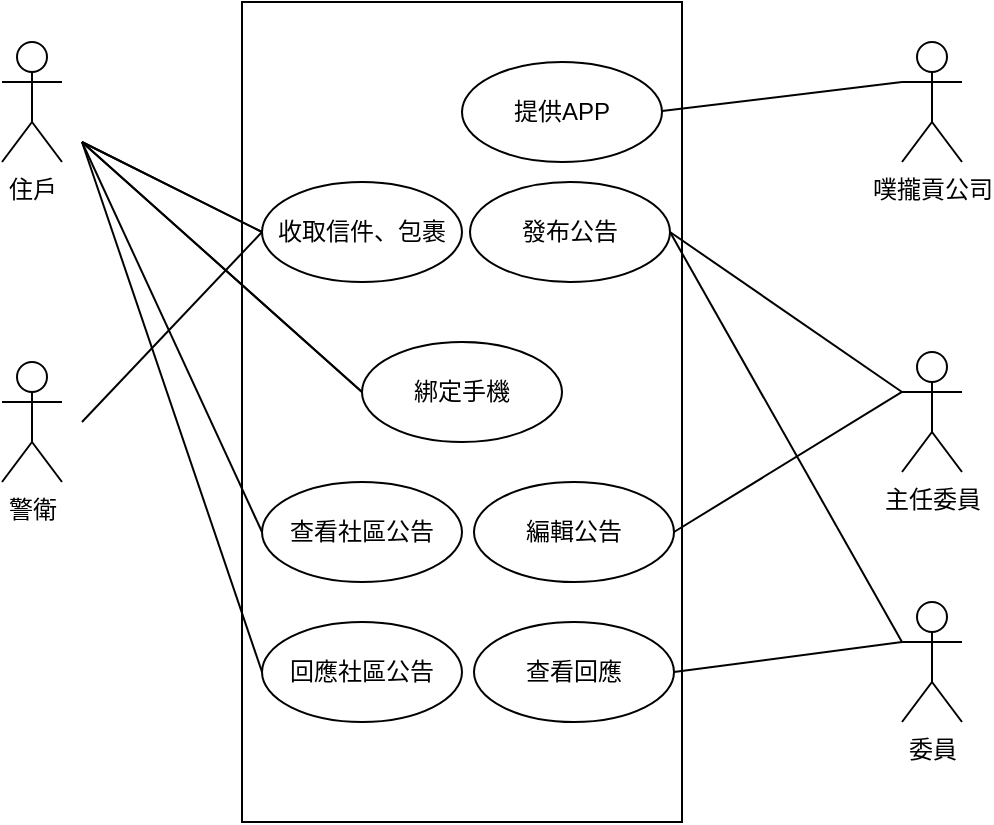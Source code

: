 <mxfile>
    <diagram id="BchvI7WIYb1rJNrYavdt" name="第1頁">
        <mxGraphModel dx="1608" dy="1232" grid="1" gridSize="10" guides="1" tooltips="1" connect="1" arrows="1" fold="1" page="1" pageScale="1" pageWidth="827" pageHeight="1169" math="0" shadow="0">
            <root>
                <mxCell id="0"/>
                <mxCell id="1" parent="0"/>
                <mxCell id="2" value="" style="html=1;strokeColor=#000000;fontColor=#000000;" vertex="1" parent="1">
                    <mxGeometry x="290" y="40" width="220" height="410" as="geometry"/>
                </mxCell>
                <mxCell id="3" value="提供APP" style="ellipse;whiteSpace=wrap;html=1;strokeColor=#000000;fontColor=#000000;" vertex="1" parent="1">
                    <mxGeometry x="400" y="70" width="100" height="50" as="geometry"/>
                </mxCell>
                <mxCell id="27" style="edgeStyle=none;html=1;exitX=0;exitY=0.5;exitDx=0;exitDy=0;startArrow=none;startFill=0;endArrow=none;endFill=0;strokeColor=#000000;fontColor=#000000;" edge="1" parent="1" source="4">
                    <mxGeometry relative="1" as="geometry">
                        <mxPoint x="210" y="110" as="targetPoint"/>
                    </mxGeometry>
                </mxCell>
                <mxCell id="28" style="edgeStyle=none;html=1;exitX=0;exitY=0.5;exitDx=0;exitDy=0;startArrow=none;startFill=0;endArrow=none;endFill=0;strokeColor=#000000;fontColor=#000000;labelBackgroundColor=#FFFFFF;" edge="1" parent="1" source="4">
                    <mxGeometry relative="1" as="geometry">
                        <mxPoint x="210" y="250" as="targetPoint"/>
                    </mxGeometry>
                </mxCell>
                <mxCell id="4" value="收取信件、包裹" style="ellipse;whiteSpace=wrap;html=1;strokeColor=#000000;fontColor=#000000;" vertex="1" parent="1">
                    <mxGeometry x="300" y="130" width="100" height="50" as="geometry"/>
                </mxCell>
                <mxCell id="21" style="edgeStyle=none;html=1;exitX=1;exitY=0.5;exitDx=0;exitDy=0;entryX=0;entryY=0.333;entryDx=0;entryDy=0;entryPerimeter=0;startArrow=none;startFill=0;endArrow=none;endFill=0;strokeColor=#000000;fontColor=#000000;labelBackgroundColor=#FFFFFF;" edge="1" parent="1" source="5" target="16">
                    <mxGeometry relative="1" as="geometry"/>
                </mxCell>
                <mxCell id="22" style="edgeStyle=none;html=1;exitX=1;exitY=0.5;exitDx=0;exitDy=0;entryX=0;entryY=0.333;entryDx=0;entryDy=0;entryPerimeter=0;startArrow=none;startFill=0;endArrow=none;endFill=0;strokeColor=#000000;fontColor=#000000;labelBackgroundColor=#FFFFFF;" edge="1" parent="1" source="5" target="17">
                    <mxGeometry relative="1" as="geometry"/>
                </mxCell>
                <mxCell id="5" value="發布公告" style="ellipse;whiteSpace=wrap;html=1;strokeColor=#000000;fontColor=#000000;" vertex="1" parent="1">
                    <mxGeometry x="404" y="130" width="100" height="50" as="geometry"/>
                </mxCell>
                <mxCell id="29" style="edgeStyle=none;html=1;exitX=0;exitY=0.5;exitDx=0;exitDy=0;startArrow=none;startFill=0;endArrow=none;endFill=0;strokeColor=#000000;fontColor=#000000;" edge="1" parent="1" source="8">
                    <mxGeometry relative="1" as="geometry">
                        <mxPoint x="210" y="110" as="targetPoint"/>
                    </mxGeometry>
                </mxCell>
                <mxCell id="8" value="綁定手機" style="ellipse;whiteSpace=wrap;html=1;strokeColor=#000000;fontColor=#000000;" vertex="1" parent="1">
                    <mxGeometry x="350" y="210" width="100" height="50" as="geometry"/>
                </mxCell>
                <mxCell id="26" style="edgeStyle=none;html=1;exitX=0;exitY=0.5;exitDx=0;exitDy=0;startArrow=none;startFill=0;endArrow=none;endFill=0;strokeColor=#000000;fontColor=#000000;labelBackgroundColor=#FFFFFF;" edge="1" parent="1" source="9">
                    <mxGeometry relative="1" as="geometry">
                        <mxPoint x="210" y="110" as="targetPoint"/>
                    </mxGeometry>
                </mxCell>
                <mxCell id="9" value="查看社區公告" style="ellipse;whiteSpace=wrap;html=1;strokeColor=#000000;fontColor=#000000;" vertex="1" parent="1">
                    <mxGeometry x="300" y="280" width="100" height="50" as="geometry"/>
                </mxCell>
                <mxCell id="23" style="edgeStyle=none;html=1;exitX=1;exitY=0.5;exitDx=0;exitDy=0;entryX=0;entryY=0.333;entryDx=0;entryDy=0;entryPerimeter=0;startArrow=none;startFill=0;endArrow=none;endFill=0;strokeColor=#000000;fontColor=#000000;labelBackgroundColor=#FFFFFF;" edge="1" parent="1" source="10" target="16">
                    <mxGeometry relative="1" as="geometry"/>
                </mxCell>
                <mxCell id="10" value="編輯公告" style="ellipse;whiteSpace=wrap;html=1;strokeColor=#000000;fontColor=#000000;" vertex="1" parent="1">
                    <mxGeometry x="406" y="280" width="100" height="50" as="geometry"/>
                </mxCell>
                <mxCell id="25" style="edgeStyle=none;html=1;exitX=0;exitY=0.5;exitDx=0;exitDy=0;startArrow=none;startFill=0;endArrow=none;endFill=0;strokeColor=#000000;fontColor=#000000;labelBackgroundColor=#FFFFFF;" edge="1" parent="1" source="11">
                    <mxGeometry relative="1" as="geometry">
                        <mxPoint x="210" y="110" as="targetPoint"/>
                    </mxGeometry>
                </mxCell>
                <mxCell id="11" value="回應社區公告" style="ellipse;whiteSpace=wrap;html=1;strokeColor=#000000;fontColor=#000000;" vertex="1" parent="1">
                    <mxGeometry x="300" y="350" width="100" height="50" as="geometry"/>
                </mxCell>
                <mxCell id="24" style="edgeStyle=none;html=1;exitX=1;exitY=0.5;exitDx=0;exitDy=0;entryX=0;entryY=0.333;entryDx=0;entryDy=0;entryPerimeter=0;startArrow=none;startFill=0;endArrow=none;endFill=0;strokeColor=#000000;fontColor=#000000;labelBackgroundColor=#FFFFFF;" edge="1" parent="1" source="13" target="17">
                    <mxGeometry relative="1" as="geometry"/>
                </mxCell>
                <mxCell id="13" value="查看回應" style="ellipse;whiteSpace=wrap;html=1;strokeColor=#000000;fontColor=#000000;" vertex="1" parent="1">
                    <mxGeometry x="406" y="350" width="100" height="50" as="geometry"/>
                </mxCell>
                <mxCell id="14" value="住戶" style="shape=umlActor;verticalLabelPosition=bottom;verticalAlign=top;html=1;strokeColor=#000000;fontColor=#000000;" vertex="1" parent="1">
                    <mxGeometry x="170" y="60" width="30" height="60" as="geometry"/>
                </mxCell>
                <mxCell id="15" value="警衛" style="shape=umlActor;verticalLabelPosition=bottom;verticalAlign=top;html=1;strokeColor=#000000;fontColor=#000000;" vertex="1" parent="1">
                    <mxGeometry x="170" y="220" width="30" height="60" as="geometry"/>
                </mxCell>
                <mxCell id="16" value="主任委員" style="shape=umlActor;verticalLabelPosition=bottom;verticalAlign=top;html=1;strokeColor=#000000;fontColor=#000000;" vertex="1" parent="1">
                    <mxGeometry x="620" y="215" width="30" height="60" as="geometry"/>
                </mxCell>
                <mxCell id="17" value="委員" style="shape=umlActor;verticalLabelPosition=bottom;verticalAlign=top;html=1;strokeColor=#000000;fontColor=#000000;" vertex="1" parent="1">
                    <mxGeometry x="620" y="340" width="30" height="60" as="geometry"/>
                </mxCell>
                <mxCell id="18" value="噗攏貢公司" style="shape=umlActor;verticalLabelPosition=bottom;verticalAlign=top;html=1;strokeColor=#000000;fontColor=#000000;" vertex="1" parent="1">
                    <mxGeometry x="620" y="60" width="30" height="60" as="geometry"/>
                </mxCell>
                <mxCell id="20" value="" style="endArrow=none;endFill=0;html=1;entryX=0;entryY=0.333;entryDx=0;entryDy=0;entryPerimeter=0;startArrow=none;startFill=0;strokeColor=#000000;fontColor=#000000;labelBackgroundColor=#FFFFFF;" edge="1" parent="1" target="18">
                    <mxGeometry width="160" relative="1" as="geometry">
                        <mxPoint x="500" y="94.5" as="sourcePoint"/>
                        <mxPoint x="660" y="94.5" as="targetPoint"/>
                    </mxGeometry>
                </mxCell>
                <mxCell id="30" style="edgeStyle=none;html=1;exitX=0;exitY=0.5;exitDx=0;exitDy=0;startArrow=none;startFill=0;endArrow=none;endFill=0;strokeColor=#000000;fontColor=#000000;labelBackgroundColor=#FFFFFF;" edge="1" parent="1">
                    <mxGeometry relative="1" as="geometry">
                        <mxPoint x="210" y="110" as="targetPoint"/>
                        <mxPoint x="300" y="155" as="sourcePoint"/>
                    </mxGeometry>
                </mxCell>
                <mxCell id="31" style="edgeStyle=none;html=1;exitX=0;exitY=0.5;exitDx=0;exitDy=0;startArrow=none;startFill=0;endArrow=none;endFill=0;strokeColor=#000000;fontColor=#000000;labelBackgroundColor=#FFFFFF;" edge="1" parent="1">
                    <mxGeometry relative="1" as="geometry">
                        <mxPoint x="210" y="110" as="targetPoint"/>
                        <mxPoint x="350" y="235" as="sourcePoint"/>
                    </mxGeometry>
                </mxCell>
            </root>
        </mxGraphModel>
    </diagram>
    <diagram id="uUuRMMSiGjhkcVaIoG5B" name="第2頁">
        <mxGraphModel dx="383" dy="293" grid="1" gridSize="10" guides="1" tooltips="1" connect="1" arrows="1" fold="1" page="1" pageScale="1" pageWidth="827" pageHeight="1169" math="0" shadow="0">
            <root>
                <mxCell id="0"/>
                <mxCell id="1" parent="0"/>
                <mxCell id="bXMlcmq-wbNnRB2DaLHC-1" value="user" style="swimlane;fontStyle=0;childLayout=stackLayout;horizontal=1;startSize=26;fillColor=none;horizontalStack=0;resizeParent=1;resizeParentMax=0;resizeLast=0;collapsible=1;marginBottom=0;strokeColor=#000000;fontColor=#000000;labelBackgroundColor=default;" vertex="1" parent="1">
                    <mxGeometry x="140" y="150" width="140" height="104" as="geometry"/>
                </mxCell>
                <mxCell id="bXMlcmq-wbNnRB2DaLHC-2" value="user_Id" style="text;strokeColor=#000000;fillColor=none;align=left;verticalAlign=top;spacingLeft=4;spacingRight=4;overflow=hidden;rotatable=0;points=[[0,0.5],[1,0.5]];portConstraint=eastwest;fontColor=#000000;labelBackgroundColor=default;" vertex="1" parent="bXMlcmq-wbNnRB2DaLHC-1">
                    <mxGeometry y="26" width="140" height="26" as="geometry"/>
                </mxCell>
                <mxCell id="bXMlcmq-wbNnRB2DaLHC-3" value="name" style="text;strokeColor=#000000;fillColor=none;align=left;verticalAlign=top;spacingLeft=4;spacingRight=4;overflow=hidden;rotatable=0;points=[[0,0.5],[1,0.5]];portConstraint=eastwest;fontColor=#000000;labelBackgroundColor=default;" vertex="1" parent="bXMlcmq-wbNnRB2DaLHC-1">
                    <mxGeometry y="52" width="140" height="26" as="geometry"/>
                </mxCell>
                <mxCell id="bXMlcmq-wbNnRB2DaLHC-4" value="phone_number" style="text;strokeColor=#000000;fillColor=none;align=left;verticalAlign=top;spacingLeft=4;spacingRight=4;overflow=hidden;rotatable=0;points=[[0,0.5],[1,0.5]];portConstraint=eastwest;fontColor=#000000;labelBackgroundColor=default;" vertex="1" parent="bXMlcmq-wbNnRB2DaLHC-1">
                    <mxGeometry y="78" width="140" height="26" as="geometry"/>
                </mxCell>
                <mxCell id="bXMlcmq-wbNnRB2DaLHC-5" value="annoucement" style="swimlane;fontStyle=0;childLayout=stackLayout;horizontal=1;startSize=26;fillColor=none;horizontalStack=0;resizeParent=1;resizeParentMax=0;resizeLast=0;collapsible=1;marginBottom=0;strokeColor=#000000;fontColor=#000000;labelBackgroundColor=default;" vertex="1" parent="1">
                    <mxGeometry x="440" y="150" width="140" height="104" as="geometry"/>
                </mxCell>
                <mxCell id="bXMlcmq-wbNnRB2DaLHC-6" value="announcement" style="text;strokeColor=#000000;fillColor=none;align=left;verticalAlign=top;spacingLeft=4;spacingRight=4;overflow=hidden;rotatable=0;points=[[0,0.5],[1,0.5]];portConstraint=eastwest;fontColor=#000000;labelBackgroundColor=default;" vertex="1" parent="bXMlcmq-wbNnRB2DaLHC-5">
                    <mxGeometry y="26" width="140" height="26" as="geometry"/>
                </mxCell>
                <mxCell id="bXMlcmq-wbNnRB2DaLHC-7" value="title" style="text;strokeColor=#000000;fillColor=none;align=left;verticalAlign=top;spacingLeft=4;spacingRight=4;overflow=hidden;rotatable=0;points=[[0,0.5],[1,0.5]];portConstraint=eastwest;fontColor=#000000;labelBackgroundColor=default;" vertex="1" parent="bXMlcmq-wbNnRB2DaLHC-5">
                    <mxGeometry y="52" width="140" height="26" as="geometry"/>
                </mxCell>
                <mxCell id="bXMlcmq-wbNnRB2DaLHC-8" value="content" style="text;strokeColor=#000000;fillColor=none;align=left;verticalAlign=top;spacingLeft=4;spacingRight=4;overflow=hidden;rotatable=0;points=[[0,0.5],[1,0.5]];portConstraint=eastwest;fontColor=#000000;labelBackgroundColor=default;" vertex="1" parent="bXMlcmq-wbNnRB2DaLHC-5">
                    <mxGeometry y="78" width="140" height="26" as="geometry"/>
                </mxCell>
                <mxCell id="bXMlcmq-wbNnRB2DaLHC-9" value="guard" style="swimlane;fontStyle=0;childLayout=stackLayout;horizontal=1;startSize=26;fillColor=none;horizontalStack=0;resizeParent=1;resizeParentMax=0;resizeLast=0;collapsible=1;marginBottom=0;strokeColor=#000000;fontColor=#000000;labelBackgroundColor=default;" vertex="1" parent="1">
                    <mxGeometry x="140" y="360" width="140" height="78" as="geometry"/>
                </mxCell>
                <mxCell id="bXMlcmq-wbNnRB2DaLHC-10" value="guard_Id" style="text;strokeColor=none;fillColor=none;align=left;verticalAlign=top;spacingLeft=4;spacingRight=4;overflow=hidden;rotatable=0;points=[[0,0.5],[1,0.5]];portConstraint=eastwest;fontColor=#000000;labelBackgroundColor=default;" vertex="1" parent="bXMlcmq-wbNnRB2DaLHC-9">
                    <mxGeometry y="26" width="140" height="26" as="geometry"/>
                </mxCell>
                <mxCell id="bXMlcmq-wbNnRB2DaLHC-11" value="name" style="text;strokeColor=none;fillColor=none;align=left;verticalAlign=top;spacingLeft=4;spacingRight=4;overflow=hidden;rotatable=0;points=[[0,0.5],[1,0.5]];portConstraint=eastwest;fontColor=#000000;labelBackgroundColor=default;" vertex="1" parent="bXMlcmq-wbNnRB2DaLHC-9">
                    <mxGeometry y="52" width="140" height="26" as="geometry"/>
                </mxCell>
                <mxCell id="bXMlcmq-wbNnRB2DaLHC-17" value="parcel" style="swimlane;fontStyle=0;childLayout=stackLayout;horizontal=1;startSize=26;fillColor=none;horizontalStack=0;resizeParent=1;resizeParentMax=0;resizeLast=0;collapsible=1;marginBottom=0;strokeColor=#000000;fontColor=#000000;labelBackgroundColor=default;" vertex="1" parent="1">
                    <mxGeometry x="450" y="360" width="140" height="130" as="geometry"/>
                </mxCell>
                <mxCell id="bXMlcmq-wbNnRB2DaLHC-18" value="parcel_Id" style="text;strokeColor=none;fillColor=none;align=left;verticalAlign=top;spacingLeft=4;spacingRight=4;overflow=hidden;rotatable=0;points=[[0,0.5],[1,0.5]];portConstraint=eastwest;fontColor=#000000;labelBackgroundColor=default;" vertex="1" parent="bXMlcmq-wbNnRB2DaLHC-17">
                    <mxGeometry y="26" width="140" height="26" as="geometry"/>
                </mxCell>
                <mxCell id="bXMlcmq-wbNnRB2DaLHC-19" value="recipient" style="text;strokeColor=none;fillColor=none;align=left;verticalAlign=top;spacingLeft=4;spacingRight=4;overflow=hidden;rotatable=0;points=[[0,0.5],[1,0.5]];portConstraint=eastwest;fontColor=#000000;labelBackgroundColor=default;" vertex="1" parent="bXMlcmq-wbNnRB2DaLHC-17">
                    <mxGeometry y="52" width="140" height="26" as="geometry"/>
                </mxCell>
                <mxCell id="bXMlcmq-wbNnRB2DaLHC-20" value="arrival_time" style="text;strokeColor=none;fillColor=none;align=left;verticalAlign=top;spacingLeft=4;spacingRight=4;overflow=hidden;rotatable=0;points=[[0,0.5],[1,0.5]];portConstraint=eastwest;fontColor=#000000;labelBackgroundColor=default;" vertex="1" parent="bXMlcmq-wbNnRB2DaLHC-17">
                    <mxGeometry y="78" width="140" height="26" as="geometry"/>
                </mxCell>
                <mxCell id="bXMlcmq-wbNnRB2DaLHC-26" value="satus" style="text;strokeColor=none;fillColor=none;align=left;verticalAlign=top;spacingLeft=4;spacingRight=4;overflow=hidden;rotatable=0;points=[[0,0.5],[1,0.5]];portConstraint=eastwest;fontColor=#000000;labelBackgroundColor=default;" vertex="1" parent="bXMlcmq-wbNnRB2DaLHC-17">
                    <mxGeometry y="104" width="140" height="26" as="geometry"/>
                </mxCell>
                <mxCell id="bXMlcmq-wbNnRB2DaLHC-28" value="" style="endArrow=none;endFill=0;endSize=12;html=1;labelBackgroundColor=default;strokeColor=#000000;fontColor=#000000;" edge="1" parent="1">
                    <mxGeometry width="160" relative="1" as="geometry">
                        <mxPoint x="280" y="201.5" as="sourcePoint"/>
                        <mxPoint x="440" y="201.5" as="targetPoint"/>
                    </mxGeometry>
                </mxCell>
                <mxCell id="bXMlcmq-wbNnRB2DaLHC-29" value="**" style="edgeLabel;html=1;align=center;verticalAlign=bottom;resizable=0;points=[];fontColor=#000000;labelBackgroundColor=#FFFFFF;fontSize=12;fontStyle=0;fontFamily=Times New Roman;" vertex="1" connectable="0" parent="bXMlcmq-wbNnRB2DaLHC-28">
                    <mxGeometry x="-0.835" y="2" relative="1" as="geometry">
                        <mxPoint x="-3" y="1" as="offset"/>
                    </mxGeometry>
                </mxCell>
                <mxCell id="bXMlcmq-wbNnRB2DaLHC-31" value="**" style="edgeLabel;html=1;align=center;verticalAlign=bottom;resizable=0;points=[];fontColor=#000000;labelBackgroundColor=#FFFFFF;fontSize=12;fontFamily=Times New Roman;" vertex="1" connectable="0" parent="bXMlcmq-wbNnRB2DaLHC-28">
                    <mxGeometry x="0.938" relative="1" as="geometry">
                        <mxPoint as="offset"/>
                    </mxGeometry>
                </mxCell>
                <mxCell id="bXMlcmq-wbNnRB2DaLHC-32" value="" style="endArrow=none;endFill=0;endSize=12;html=1;labelBackgroundColor=default;strokeColor=#000000;fontColor=#000000;entryX=0;entryY=0.5;entryDx=0;entryDy=0;" edge="1" parent="1" target="bXMlcmq-wbNnRB2DaLHC-18">
                    <mxGeometry width="160" relative="1" as="geometry">
                        <mxPoint x="280" y="398.71" as="sourcePoint"/>
                        <mxPoint x="440" y="398.71" as="targetPoint"/>
                    </mxGeometry>
                </mxCell>
                <mxCell id="bXMlcmq-wbNnRB2DaLHC-33" value="1" style="edgeLabel;html=1;align=center;verticalAlign=bottom;resizable=0;points=[];fontColor=#000000;labelBackgroundColor=default;" vertex="1" connectable="0" parent="bXMlcmq-wbNnRB2DaLHC-32">
                    <mxGeometry x="-0.835" y="2" relative="1" as="geometry">
                        <mxPoint x="-3" y="1" as="offset"/>
                    </mxGeometry>
                </mxCell>
                <mxCell id="bXMlcmq-wbNnRB2DaLHC-34" value="0...**" style="edgeLabel;html=1;align=center;verticalAlign=bottom;resizable=0;points=[];fontColor=#000000;labelBackgroundColor=#FFFFFF;fontSize=12;fontFamily=Times New Roman;" vertex="1" connectable="0" parent="bXMlcmq-wbNnRB2DaLHC-32">
                    <mxGeometry x="0.938" relative="1" as="geometry">
                        <mxPoint x="-8" as="offset"/>
                    </mxGeometry>
                </mxCell>
                <mxCell id="bXMlcmq-wbNnRB2DaLHC-35" value="" style="endArrow=none;endFill=0;endSize=12;html=1;labelBackgroundColor=default;strokeColor=#000000;fontColor=#000000;entryX=0.429;entryY=0;entryDx=0;entryDy=0;entryPerimeter=0;exitX=0.426;exitY=0.971;exitDx=0;exitDy=0;exitPerimeter=0;" edge="1" parent="1" source="bXMlcmq-wbNnRB2DaLHC-4" target="bXMlcmq-wbNnRB2DaLHC-9">
                    <mxGeometry width="160" relative="1" as="geometry">
                        <mxPoint x="200" y="260" as="sourcePoint"/>
                        <mxPoint x="370" y="254.29" as="targetPoint"/>
                    </mxGeometry>
                </mxCell>
                <mxCell id="bXMlcmq-wbNnRB2DaLHC-36" value="1" style="edgeLabel;html=1;align=center;verticalAlign=bottom;resizable=0;points=[];fontColor=#000000;labelBackgroundColor=default;" vertex="1" connectable="0" parent="bXMlcmq-wbNnRB2DaLHC-35">
                    <mxGeometry x="-0.835" y="2" relative="1" as="geometry">
                        <mxPoint x="4" y="11" as="offset"/>
                    </mxGeometry>
                </mxCell>
                <mxCell id="bXMlcmq-wbNnRB2DaLHC-37" value="0...**" style="edgeLabel;html=1;align=center;verticalAlign=bottom;resizable=0;points=[];fontColor=#000000;labelBackgroundColor=#FFFFFF;fontSize=12;fontFamily=Times New Roman;" vertex="1" connectable="0" parent="bXMlcmq-wbNnRB2DaLHC-35">
                    <mxGeometry x="0.938" relative="1" as="geometry">
                        <mxPoint x="13" y="1" as="offset"/>
                    </mxGeometry>
                </mxCell>
                <mxCell id="bXMlcmq-wbNnRB2DaLHC-38" value="" style="endArrow=none;endFill=0;endSize=12;html=1;labelBackgroundColor=default;strokeColor=#000000;fontColor=#000000;entryX=0.001;entryY=1.007;entryDx=0;entryDy=0;entryPerimeter=0;" edge="1" parent="1" target="bXMlcmq-wbNnRB2DaLHC-8">
                    <mxGeometry width="160" relative="1" as="geometry">
                        <mxPoint x="280" y="360.0" as="sourcePoint"/>
                        <mxPoint x="450" y="360.29" as="targetPoint"/>
                    </mxGeometry>
                </mxCell>
                <mxCell id="bXMlcmq-wbNnRB2DaLHC-39" value="1" style="edgeLabel;html=1;align=center;verticalAlign=bottom;resizable=0;points=[];fontColor=#000000;labelBackgroundColor=default;" vertex="1" connectable="0" parent="bXMlcmq-wbNnRB2DaLHC-38">
                    <mxGeometry x="-0.835" y="2" relative="1" as="geometry">
                        <mxPoint x="138" y="-90" as="offset"/>
                    </mxGeometry>
                </mxCell>
                <mxCell id="bXMlcmq-wbNnRB2DaLHC-40" value="0...**" style="edgeLabel;html=1;align=center;verticalAlign=bottom;resizable=0;points=[];fontColor=#000000;rotation=-30;labelBackgroundColor=#FFFFFF;fontSize=12;fontFamily=Times New Roman;" vertex="1" connectable="0" parent="bXMlcmq-wbNnRB2DaLHC-38">
                    <mxGeometry x="0.938" relative="1" as="geometry">
                        <mxPoint x="-144" y="95" as="offset"/>
                    </mxGeometry>
                </mxCell>
            </root>
        </mxGraphModel>
    </diagram>
</mxfile>